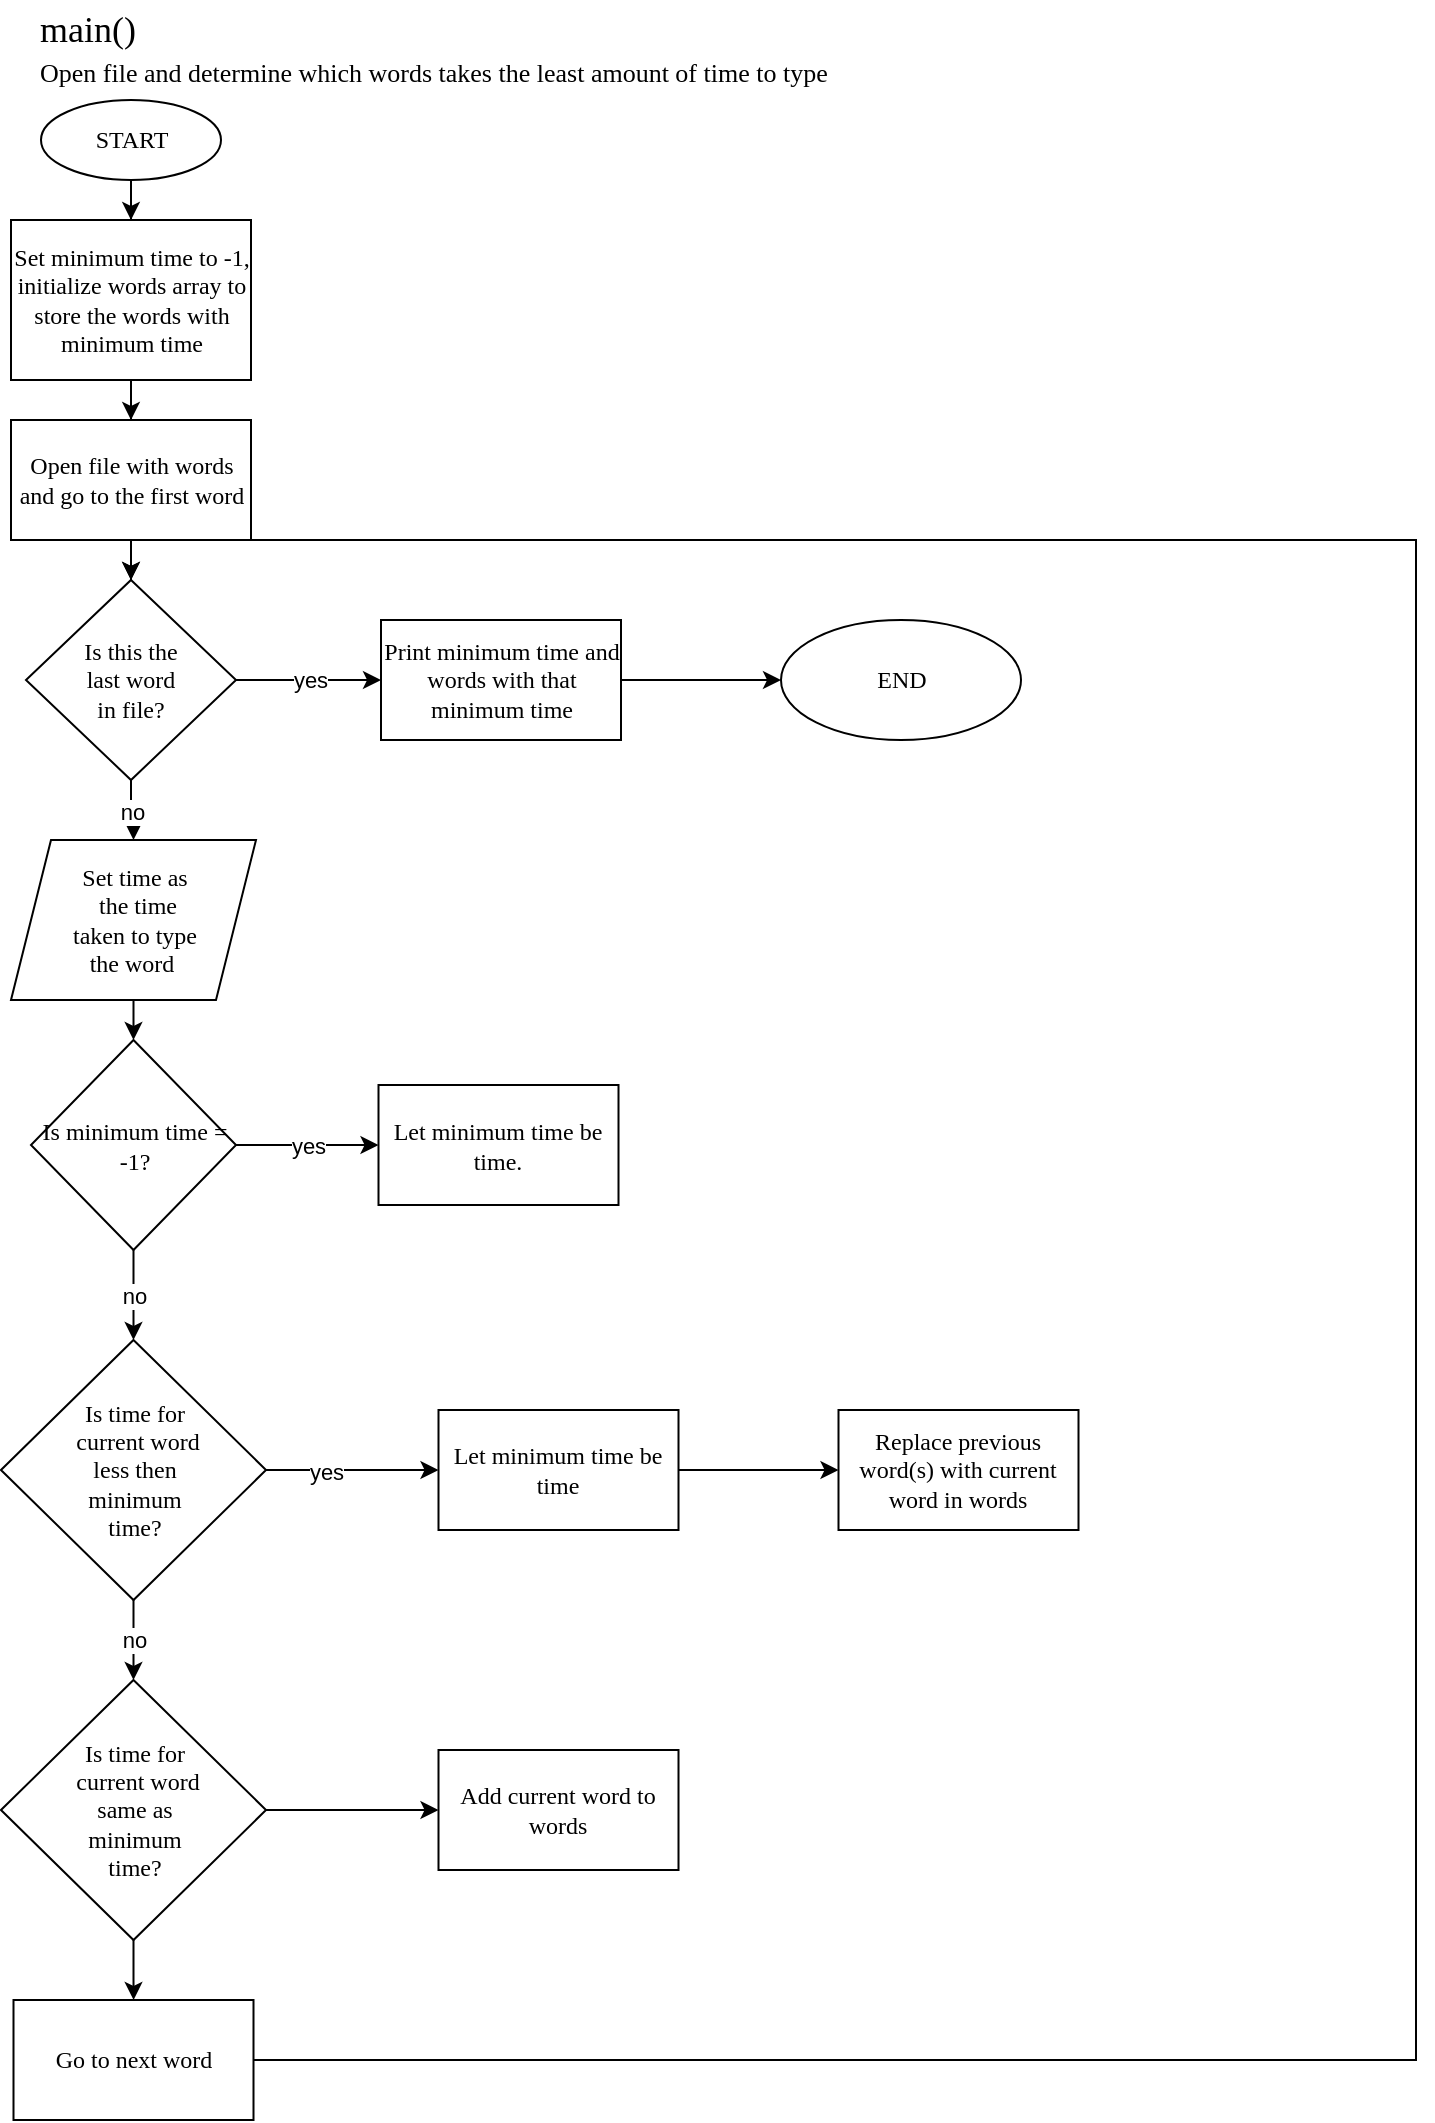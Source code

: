 <mxfile version="15.7.3" type="github">
  <diagram id="C5RBs43oDa-KdzZeNtuy" name="Page-1">
    <mxGraphModel dx="1038" dy="539" grid="1" gridSize="10" guides="1" tooltips="1" connect="1" arrows="1" fold="1" page="1" pageScale="1" pageWidth="827" pageHeight="1169" math="0" shadow="0">
      <root>
        <mxCell id="WIyWlLk6GJQsqaUBKTNV-0" />
        <mxCell id="WIyWlLk6GJQsqaUBKTNV-1" parent="WIyWlLk6GJQsqaUBKTNV-0" />
        <mxCell id="r2yY07WbjCtzN2ut1Wuw-0" value="main()" style="text;html=1;strokeColor=none;fillColor=none;align=left;verticalAlign=middle;whiteSpace=wrap;rounded=0;fontFamily=Verdana;fontSize=18;" vertex="1" parent="WIyWlLk6GJQsqaUBKTNV-1">
          <mxGeometry x="40" width="190" height="30" as="geometry" />
        </mxCell>
        <mxCell id="r2yY07WbjCtzN2ut1Wuw-1" value="&lt;span style=&quot;font-size: 13px&quot;&gt;Open file and determine which words takes the least amount of time to type&lt;/span&gt;" style="text;html=1;strokeColor=none;fillColor=none;align=left;verticalAlign=middle;whiteSpace=wrap;rounded=0;fontFamily=Verdana;fontSize=18;" vertex="1" parent="WIyWlLk6GJQsqaUBKTNV-1">
          <mxGeometry x="40" y="20" width="590" height="30" as="geometry" />
        </mxCell>
        <mxCell id="r2yY07WbjCtzN2ut1Wuw-16" value="" style="edgeStyle=orthogonalEdgeStyle;rounded=0;orthogonalLoop=1;jettySize=auto;html=1;" edge="1" parent="WIyWlLk6GJQsqaUBKTNV-1" source="r2yY07WbjCtzN2ut1Wuw-2" target="r2yY07WbjCtzN2ut1Wuw-15">
          <mxGeometry relative="1" as="geometry" />
        </mxCell>
        <mxCell id="r2yY07WbjCtzN2ut1Wuw-2" value="START" style="ellipse;whiteSpace=wrap;html=1;rounded=0;fontFamily=Verdana;" vertex="1" parent="WIyWlLk6GJQsqaUBKTNV-1">
          <mxGeometry x="42.5" y="50" width="90" height="40" as="geometry" />
        </mxCell>
        <mxCell id="r2yY07WbjCtzN2ut1Wuw-6" value="" style="edgeStyle=orthogonalEdgeStyle;rounded=0;orthogonalLoop=1;jettySize=auto;html=1;" edge="1" parent="WIyWlLk6GJQsqaUBKTNV-1" source="r2yY07WbjCtzN2ut1Wuw-3" target="r2yY07WbjCtzN2ut1Wuw-5">
          <mxGeometry relative="1" as="geometry" />
        </mxCell>
        <mxCell id="r2yY07WbjCtzN2ut1Wuw-3" value="Open file with words and go to the first word" style="whiteSpace=wrap;html=1;rounded=0;fontFamily=Verdana;" vertex="1" parent="WIyWlLk6GJQsqaUBKTNV-1">
          <mxGeometry x="27.5" y="210" width="120" height="60" as="geometry" />
        </mxCell>
        <mxCell id="r2yY07WbjCtzN2ut1Wuw-13" value="no" style="edgeStyle=orthogonalEdgeStyle;rounded=0;orthogonalLoop=1;jettySize=auto;html=1;" edge="1" parent="WIyWlLk6GJQsqaUBKTNV-1" source="r2yY07WbjCtzN2ut1Wuw-5" target="r2yY07WbjCtzN2ut1Wuw-12">
          <mxGeometry relative="1" as="geometry" />
        </mxCell>
        <mxCell id="r2yY07WbjCtzN2ut1Wuw-42" value="yes" style="edgeStyle=orthogonalEdgeStyle;rounded=0;orthogonalLoop=1;jettySize=auto;html=1;" edge="1" parent="WIyWlLk6GJQsqaUBKTNV-1" source="r2yY07WbjCtzN2ut1Wuw-5" target="r2yY07WbjCtzN2ut1Wuw-41">
          <mxGeometry relative="1" as="geometry" />
        </mxCell>
        <mxCell id="r2yY07WbjCtzN2ut1Wuw-5" value="Is this the &lt;br&gt;last word &lt;br&gt;in file?" style="rhombus;whiteSpace=wrap;html=1;rounded=0;fontFamily=Verdana;" vertex="1" parent="WIyWlLk6GJQsqaUBKTNV-1">
          <mxGeometry x="35" y="290" width="105" height="100" as="geometry" />
        </mxCell>
        <mxCell id="r2yY07WbjCtzN2ut1Wuw-26" style="edgeStyle=orthogonalEdgeStyle;rounded=0;orthogonalLoop=1;jettySize=auto;html=1;entryX=0.5;entryY=0;entryDx=0;entryDy=0;" edge="1" parent="WIyWlLk6GJQsqaUBKTNV-1" source="r2yY07WbjCtzN2ut1Wuw-12" target="r2yY07WbjCtzN2ut1Wuw-20">
          <mxGeometry relative="1" as="geometry" />
        </mxCell>
        <mxCell id="r2yY07WbjCtzN2ut1Wuw-12" value="Set time as&lt;br&gt;&amp;nbsp;the time &lt;br&gt;taken to type &lt;br&gt;the word&amp;nbsp;" style="shape=parallelogram;perimeter=parallelogramPerimeter;whiteSpace=wrap;html=1;fixedSize=1;rounded=0;fontFamily=Verdana;" vertex="1" parent="WIyWlLk6GJQsqaUBKTNV-1">
          <mxGeometry x="27.5" y="420" width="122.5" height="80" as="geometry" />
        </mxCell>
        <mxCell id="r2yY07WbjCtzN2ut1Wuw-17" style="edgeStyle=orthogonalEdgeStyle;rounded=0;orthogonalLoop=1;jettySize=auto;html=1;entryX=0.5;entryY=0;entryDx=0;entryDy=0;" edge="1" parent="WIyWlLk6GJQsqaUBKTNV-1" source="r2yY07WbjCtzN2ut1Wuw-15" target="r2yY07WbjCtzN2ut1Wuw-3">
          <mxGeometry relative="1" as="geometry" />
        </mxCell>
        <mxCell id="r2yY07WbjCtzN2ut1Wuw-15" value="Set minimum time to -1, initialize words array to store the words with minimum time" style="whiteSpace=wrap;html=1;rounded=0;fontFamily=Verdana;" vertex="1" parent="WIyWlLk6GJQsqaUBKTNV-1">
          <mxGeometry x="27.5" y="110" width="120" height="80" as="geometry" />
        </mxCell>
        <mxCell id="r2yY07WbjCtzN2ut1Wuw-23" value="no" style="edgeStyle=orthogonalEdgeStyle;rounded=0;orthogonalLoop=1;jettySize=auto;html=1;" edge="1" parent="WIyWlLk6GJQsqaUBKTNV-1" source="r2yY07WbjCtzN2ut1Wuw-20" target="r2yY07WbjCtzN2ut1Wuw-22">
          <mxGeometry relative="1" as="geometry" />
        </mxCell>
        <mxCell id="r2yY07WbjCtzN2ut1Wuw-30" value="yes" style="edgeStyle=orthogonalEdgeStyle;rounded=0;orthogonalLoop=1;jettySize=auto;html=1;" edge="1" parent="WIyWlLk6GJQsqaUBKTNV-1" source="r2yY07WbjCtzN2ut1Wuw-20" target="r2yY07WbjCtzN2ut1Wuw-29">
          <mxGeometry relative="1" as="geometry" />
        </mxCell>
        <mxCell id="r2yY07WbjCtzN2ut1Wuw-20" value="Is minimum time = -1?" style="rhombus;whiteSpace=wrap;html=1;rounded=0;fontFamily=Verdana;" vertex="1" parent="WIyWlLk6GJQsqaUBKTNV-1">
          <mxGeometry x="37.5" y="520" width="102.5" height="105" as="geometry" />
        </mxCell>
        <mxCell id="r2yY07WbjCtzN2ut1Wuw-28" value="no" style="edgeStyle=orthogonalEdgeStyle;rounded=0;orthogonalLoop=1;jettySize=auto;html=1;" edge="1" parent="WIyWlLk6GJQsqaUBKTNV-1" source="r2yY07WbjCtzN2ut1Wuw-22" target="r2yY07WbjCtzN2ut1Wuw-27">
          <mxGeometry relative="1" as="geometry" />
        </mxCell>
        <mxCell id="r2yY07WbjCtzN2ut1Wuw-32" value="" style="edgeStyle=orthogonalEdgeStyle;rounded=0;orthogonalLoop=1;jettySize=auto;html=1;" edge="1" parent="WIyWlLk6GJQsqaUBKTNV-1" source="r2yY07WbjCtzN2ut1Wuw-22" target="r2yY07WbjCtzN2ut1Wuw-31">
          <mxGeometry relative="1" as="geometry" />
        </mxCell>
        <mxCell id="r2yY07WbjCtzN2ut1Wuw-33" value="yes" style="edgeLabel;html=1;align=center;verticalAlign=middle;resizable=0;points=[];" vertex="1" connectable="0" parent="r2yY07WbjCtzN2ut1Wuw-32">
          <mxGeometry x="-0.3" y="-1" relative="1" as="geometry">
            <mxPoint as="offset" />
          </mxGeometry>
        </mxCell>
        <mxCell id="r2yY07WbjCtzN2ut1Wuw-22" value="Is time for&lt;br&gt;&amp;nbsp;current word &lt;br&gt;less then &lt;br&gt;minimum &lt;br&gt;time?" style="rhombus;whiteSpace=wrap;html=1;rounded=0;fontFamily=Verdana;" vertex="1" parent="WIyWlLk6GJQsqaUBKTNV-1">
          <mxGeometry x="22.5" y="670" width="132.5" height="130" as="geometry" />
        </mxCell>
        <mxCell id="r2yY07WbjCtzN2ut1Wuw-37" value="" style="edgeStyle=orthogonalEdgeStyle;rounded=0;orthogonalLoop=1;jettySize=auto;html=1;" edge="1" parent="WIyWlLk6GJQsqaUBKTNV-1" source="r2yY07WbjCtzN2ut1Wuw-27" target="r2yY07WbjCtzN2ut1Wuw-36">
          <mxGeometry relative="1" as="geometry" />
        </mxCell>
        <mxCell id="r2yY07WbjCtzN2ut1Wuw-39" value="" style="edgeStyle=orthogonalEdgeStyle;rounded=0;orthogonalLoop=1;jettySize=auto;html=1;" edge="1" parent="WIyWlLk6GJQsqaUBKTNV-1" source="r2yY07WbjCtzN2ut1Wuw-27" target="r2yY07WbjCtzN2ut1Wuw-38">
          <mxGeometry relative="1" as="geometry" />
        </mxCell>
        <mxCell id="r2yY07WbjCtzN2ut1Wuw-27" value="Is time for&lt;br&gt;&amp;nbsp;current word &lt;br&gt;same as&lt;br&gt;minimum &lt;br&gt;time?" style="rhombus;whiteSpace=wrap;html=1;rounded=0;fontFamily=Verdana;" vertex="1" parent="WIyWlLk6GJQsqaUBKTNV-1">
          <mxGeometry x="22.5" y="840" width="132.5" height="130" as="geometry" />
        </mxCell>
        <mxCell id="r2yY07WbjCtzN2ut1Wuw-29" value="Let minimum time be time." style="whiteSpace=wrap;html=1;rounded=0;fontFamily=Verdana;" vertex="1" parent="WIyWlLk6GJQsqaUBKTNV-1">
          <mxGeometry x="211.25" y="542.5" width="120" height="60" as="geometry" />
        </mxCell>
        <mxCell id="r2yY07WbjCtzN2ut1Wuw-35" value="" style="edgeStyle=orthogonalEdgeStyle;rounded=0;orthogonalLoop=1;jettySize=auto;html=1;" edge="1" parent="WIyWlLk6GJQsqaUBKTNV-1" source="r2yY07WbjCtzN2ut1Wuw-31" target="r2yY07WbjCtzN2ut1Wuw-34">
          <mxGeometry relative="1" as="geometry" />
        </mxCell>
        <mxCell id="r2yY07WbjCtzN2ut1Wuw-31" value="Let minimum time be time" style="whiteSpace=wrap;html=1;rounded=0;fontFamily=Verdana;" vertex="1" parent="WIyWlLk6GJQsqaUBKTNV-1">
          <mxGeometry x="241.25" y="705" width="120" height="60" as="geometry" />
        </mxCell>
        <mxCell id="r2yY07WbjCtzN2ut1Wuw-34" value="Replace previous word(s) with current word in words" style="whiteSpace=wrap;html=1;rounded=0;fontFamily=Verdana;" vertex="1" parent="WIyWlLk6GJQsqaUBKTNV-1">
          <mxGeometry x="441.25" y="705" width="120" height="60" as="geometry" />
        </mxCell>
        <mxCell id="r2yY07WbjCtzN2ut1Wuw-36" value="Add current word to words" style="whiteSpace=wrap;html=1;rounded=0;fontFamily=Verdana;" vertex="1" parent="WIyWlLk6GJQsqaUBKTNV-1">
          <mxGeometry x="241.25" y="875" width="120" height="60" as="geometry" />
        </mxCell>
        <mxCell id="r2yY07WbjCtzN2ut1Wuw-40" style="edgeStyle=orthogonalEdgeStyle;rounded=0;orthogonalLoop=1;jettySize=auto;html=1;entryX=0.5;entryY=0;entryDx=0;entryDy=0;" edge="1" parent="WIyWlLk6GJQsqaUBKTNV-1" source="r2yY07WbjCtzN2ut1Wuw-38" target="r2yY07WbjCtzN2ut1Wuw-5">
          <mxGeometry relative="1" as="geometry">
            <Array as="points">
              <mxPoint x="730" y="1030" />
              <mxPoint x="730" y="270" />
              <mxPoint x="88" y="270" />
            </Array>
          </mxGeometry>
        </mxCell>
        <mxCell id="r2yY07WbjCtzN2ut1Wuw-38" value="Go to next word" style="whiteSpace=wrap;html=1;rounded=0;fontFamily=Verdana;" vertex="1" parent="WIyWlLk6GJQsqaUBKTNV-1">
          <mxGeometry x="28.75" y="1000" width="120" height="60" as="geometry" />
        </mxCell>
        <mxCell id="r2yY07WbjCtzN2ut1Wuw-44" value="" style="edgeStyle=orthogonalEdgeStyle;rounded=0;orthogonalLoop=1;jettySize=auto;html=1;" edge="1" parent="WIyWlLk6GJQsqaUBKTNV-1" source="r2yY07WbjCtzN2ut1Wuw-41" target="r2yY07WbjCtzN2ut1Wuw-43">
          <mxGeometry relative="1" as="geometry" />
        </mxCell>
        <mxCell id="r2yY07WbjCtzN2ut1Wuw-41" value="Print minimum time and words with that minimum time" style="whiteSpace=wrap;html=1;rounded=0;fontFamily=Verdana;" vertex="1" parent="WIyWlLk6GJQsqaUBKTNV-1">
          <mxGeometry x="212.5" y="310" width="120" height="60" as="geometry" />
        </mxCell>
        <mxCell id="r2yY07WbjCtzN2ut1Wuw-43" value="END" style="ellipse;whiteSpace=wrap;html=1;rounded=0;fontFamily=Verdana;" vertex="1" parent="WIyWlLk6GJQsqaUBKTNV-1">
          <mxGeometry x="412.5" y="310" width="120" height="60" as="geometry" />
        </mxCell>
      </root>
    </mxGraphModel>
  </diagram>
</mxfile>
